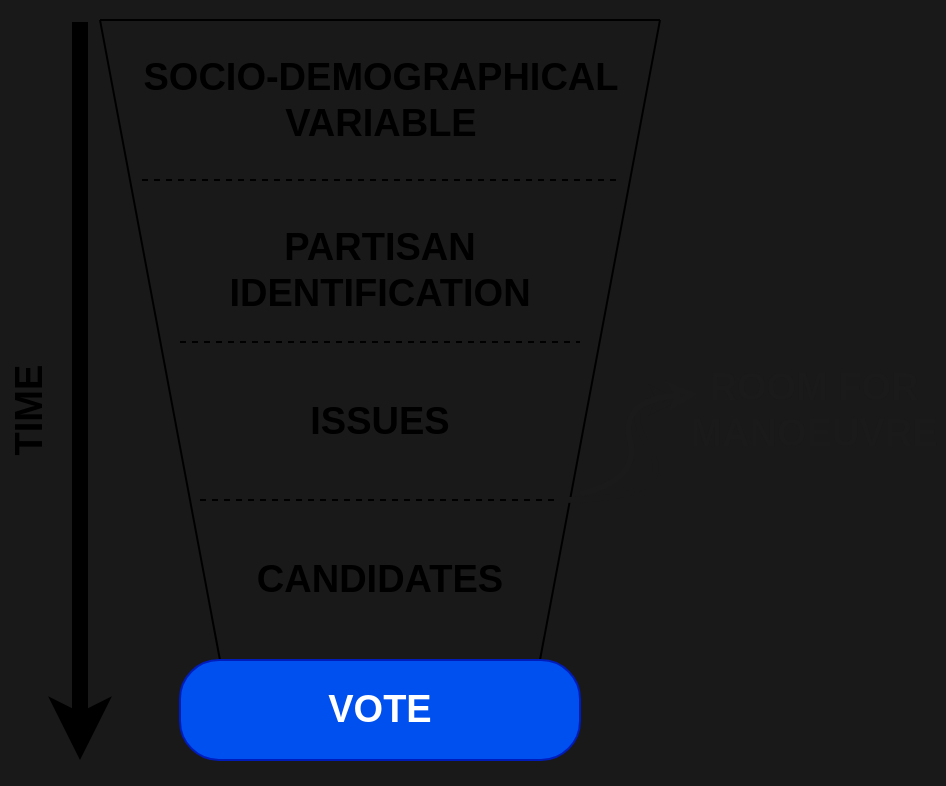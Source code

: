 <mxfile version="24.5.3" type="device">
  <diagram name="Page-1" id="iTYX-PbLVyfcYHaccs6x">
    <mxGraphModel dx="893" dy="582" grid="1" gridSize="10" guides="1" tooltips="1" connect="1" arrows="1" fold="1" page="1" pageScale="1" pageWidth="1169" pageHeight="827" background="#191919" math="0" shadow="0">
      <root>
        <mxCell id="0" />
        <mxCell id="1" parent="0" />
        <mxCell id="uhU71EUJeC_4Zewi4tOC-1" value="" style="group" parent="1" vertex="1" connectable="0">
          <mxGeometry x="310" y="40" width="340" height="370" as="geometry" />
        </mxCell>
        <mxCell id="t4sY1yO-1UxVWmj4N-BN-17" value="" style="endArrow=classic;html=1;rounded=0;fontStyle=1;strokeWidth=8;" parent="uhU71EUJeC_4Zewi4tOC-1" edge="1">
          <mxGeometry width="50" height="50" relative="1" as="geometry">
            <mxPoint x="40" y="1" as="sourcePoint" />
            <mxPoint x="40" y="370" as="targetPoint" />
          </mxGeometry>
        </mxCell>
        <mxCell id="t4sY1yO-1UxVWmj4N-BN-18" value="TIME" style="text;html=1;align=center;verticalAlign=middle;whiteSpace=wrap;rounded=0;rotation=-90;fontSize=19;fontStyle=1" parent="uhU71EUJeC_4Zewi4tOC-1" vertex="1">
          <mxGeometry x="-90" y="180" width="210" height="30" as="geometry" />
        </mxCell>
        <mxCell id="t4sY1yO-1UxVWmj4N-BN-4" value="" style="endArrow=none;html=1;rounded=0;" parent="uhU71EUJeC_4Zewi4tOC-1" edge="1">
          <mxGeometry width="50" height="50" relative="1" as="geometry">
            <mxPoint x="330" as="sourcePoint" />
            <mxPoint x="270" y="320" as="targetPoint" />
          </mxGeometry>
        </mxCell>
        <mxCell id="t4sY1yO-1UxVWmj4N-BN-5" value="" style="endArrow=none;html=1;rounded=0;" parent="uhU71EUJeC_4Zewi4tOC-1" edge="1">
          <mxGeometry width="50" height="50" relative="1" as="geometry">
            <mxPoint x="50" as="sourcePoint" />
            <mxPoint x="110" y="320" as="targetPoint" />
          </mxGeometry>
        </mxCell>
        <mxCell id="t4sY1yO-1UxVWmj4N-BN-6" value="" style="endArrow=none;html=1;rounded=0;" parent="uhU71EUJeC_4Zewi4tOC-1" edge="1">
          <mxGeometry width="50" height="50" relative="1" as="geometry">
            <mxPoint x="50" as="sourcePoint" />
            <mxPoint x="330" as="targetPoint" />
          </mxGeometry>
        </mxCell>
        <mxCell id="t4sY1yO-1UxVWmj4N-BN-9" value="" style="endArrow=none;dashed=1;html=1;rounded=0;" parent="uhU71EUJeC_4Zewi4tOC-1" edge="1">
          <mxGeometry width="50" height="50" relative="1" as="geometry">
            <mxPoint x="71" y="80" as="sourcePoint" />
            <mxPoint x="311" y="80" as="targetPoint" />
          </mxGeometry>
        </mxCell>
        <mxCell id="t4sY1yO-1UxVWmj4N-BN-10" value="" style="endArrow=none;dashed=1;html=1;rounded=0;" parent="uhU71EUJeC_4Zewi4tOC-1" edge="1">
          <mxGeometry width="50" height="50" relative="1" as="geometry">
            <mxPoint x="90" y="161" as="sourcePoint" />
            <mxPoint x="290" y="161" as="targetPoint" />
          </mxGeometry>
        </mxCell>
        <mxCell id="t4sY1yO-1UxVWmj4N-BN-11" value="SOCIO-DEMOGRAPHICAL VARIABLE" style="text;html=1;align=center;verticalAlign=middle;whiteSpace=wrap;rounded=0;rotation=0;fontSize=19;fontStyle=1" parent="uhU71EUJeC_4Zewi4tOC-1" vertex="1">
          <mxGeometry x="62.5" y="25" width="255" height="30" as="geometry" />
        </mxCell>
        <mxCell id="t4sY1yO-1UxVWmj4N-BN-12" value="PARTISAN IDENTIFICATION" style="text;html=1;align=center;verticalAlign=middle;whiteSpace=wrap;rounded=0;rotation=0;fontSize=19;fontStyle=1" parent="uhU71EUJeC_4Zewi4tOC-1" vertex="1">
          <mxGeometry x="85" y="110" width="210" height="30" as="geometry" />
        </mxCell>
        <mxCell id="t4sY1yO-1UxVWmj4N-BN-15" value="&lt;font&gt;ISSUES&lt;/font&gt;" style="text;html=1;align=center;verticalAlign=middle;whiteSpace=wrap;rounded=0;rotation=0;fontSize=19;fontStyle=1;fontColor=default;" parent="uhU71EUJeC_4Zewi4tOC-1" vertex="1">
          <mxGeometry x="85" y="186" width="210" height="30" as="geometry" />
        </mxCell>
        <mxCell id="t4sY1yO-1UxVWmj4N-BN-16" value="" style="endArrow=none;dashed=1;html=1;rounded=0;" parent="uhU71EUJeC_4Zewi4tOC-1" edge="1">
          <mxGeometry width="50" height="50" relative="1" as="geometry">
            <mxPoint x="100" y="240" as="sourcePoint" />
            <mxPoint x="280" y="240" as="targetPoint" />
          </mxGeometry>
        </mxCell>
        <mxCell id="t4sY1yO-1UxVWmj4N-BN-19" value="&lt;font&gt;CANDIDATES&lt;/font&gt;" style="text;html=1;align=center;verticalAlign=middle;whiteSpace=wrap;rounded=0;rotation=0;fontSize=19;fontStyle=1;fontColor=default;" parent="uhU71EUJeC_4Zewi4tOC-1" vertex="1">
          <mxGeometry x="85" y="265" width="210" height="30" as="geometry" />
        </mxCell>
        <mxCell id="t4sY1yO-1UxVWmj4N-BN-20" value="" style="endArrow=none;html=1;rounded=0;" parent="uhU71EUJeC_4Zewi4tOC-1" edge="1">
          <mxGeometry width="50" height="50" relative="1" as="geometry">
            <mxPoint x="110" y="320" as="sourcePoint" />
            <mxPoint x="270" y="320" as="targetPoint" />
          </mxGeometry>
        </mxCell>
        <mxCell id="t4sY1yO-1UxVWmj4N-BN-21" value="VOTE" style="text;html=1;align=center;verticalAlign=middle;whiteSpace=wrap;rounded=1;rotation=0;fontSize=19;fontStyle=1;fillColor=#0050ef;fontColor=#ffffff;strokeColor=#001DBC;arcSize=39;" parent="uhU71EUJeC_4Zewi4tOC-1" vertex="1">
          <mxGeometry x="90" y="320" width="200" height="50" as="geometry" />
        </mxCell>
        <mxCell id="uhU71EUJeC_4Zewi4tOC-3" value="" style="curved=1;endArrow=classic;html=1;rounded=0;strokeWidth=3;fillColor=#f0a30a;strokeColor=#191919;" parent="uhU71EUJeC_4Zewi4tOC-1" edge="1">
          <mxGeometry width="50" height="50" relative="1" as="geometry">
            <mxPoint x="280" y="240" as="sourcePoint" />
            <mxPoint x="340" y="190" as="targetPoint" />
            <Array as="points">
              <mxPoint x="340" y="240" />
              <mxPoint x="310" y="190" />
            </Array>
          </mxGeometry>
        </mxCell>
        <mxCell id="TVggu80zzmdUuUD22RuS-1" value="" style="curved=1;endArrow=classic;html=1;rounded=0;fontColor=#000000;strokeWidth=3;strokeColor=#1A1A1A;" parent="1" edge="1">
          <mxGeometry width="50" height="50" relative="1" as="geometry">
            <mxPoint x="600" y="277" as="sourcePoint" />
            <mxPoint x="659" y="227" as="targetPoint" />
            <Array as="points">
              <mxPoint x="630" y="270" />
              <mxPoint x="620" y="230" />
            </Array>
          </mxGeometry>
        </mxCell>
        <mxCell id="TVggu80zzmdUuUD22RuS-2" value="ROOM FOR MANOEUVRE" style="text;html=1;align=center;verticalAlign=middle;whiteSpace=wrap;rounded=0;rotation=0;fontSize=19;fontStyle=1;fontColor=#1A1A1A;" parent="1" vertex="1">
          <mxGeometry x="652" y="220" width="130" height="30" as="geometry" />
        </mxCell>
      </root>
    </mxGraphModel>
  </diagram>
</mxfile>
